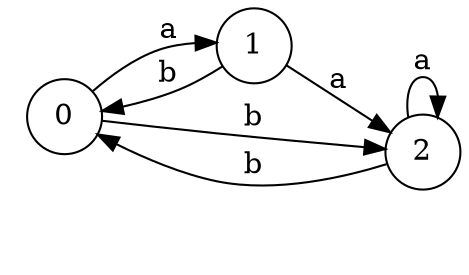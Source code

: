 digraph n3_9 {
__start0 [label="" shape="none"];

rankdir=LR;
size="8,5";

s0 [style="filled", color="black", fillcolor="white" shape="circle", label="0"];
s1 [style="filled", color="black", fillcolor="white" shape="circle", label="1"];
s2 [style="filled", color="black", fillcolor="white" shape="circle", label="2"];
s0 -> s1 [label="a"];
s0 -> s2 [label="b"];
s1 -> s2 [label="a"];
s1 -> s0 [label="b"];
s2 -> s2 [label="a"];
s2 -> s0 [label="b"];

}
